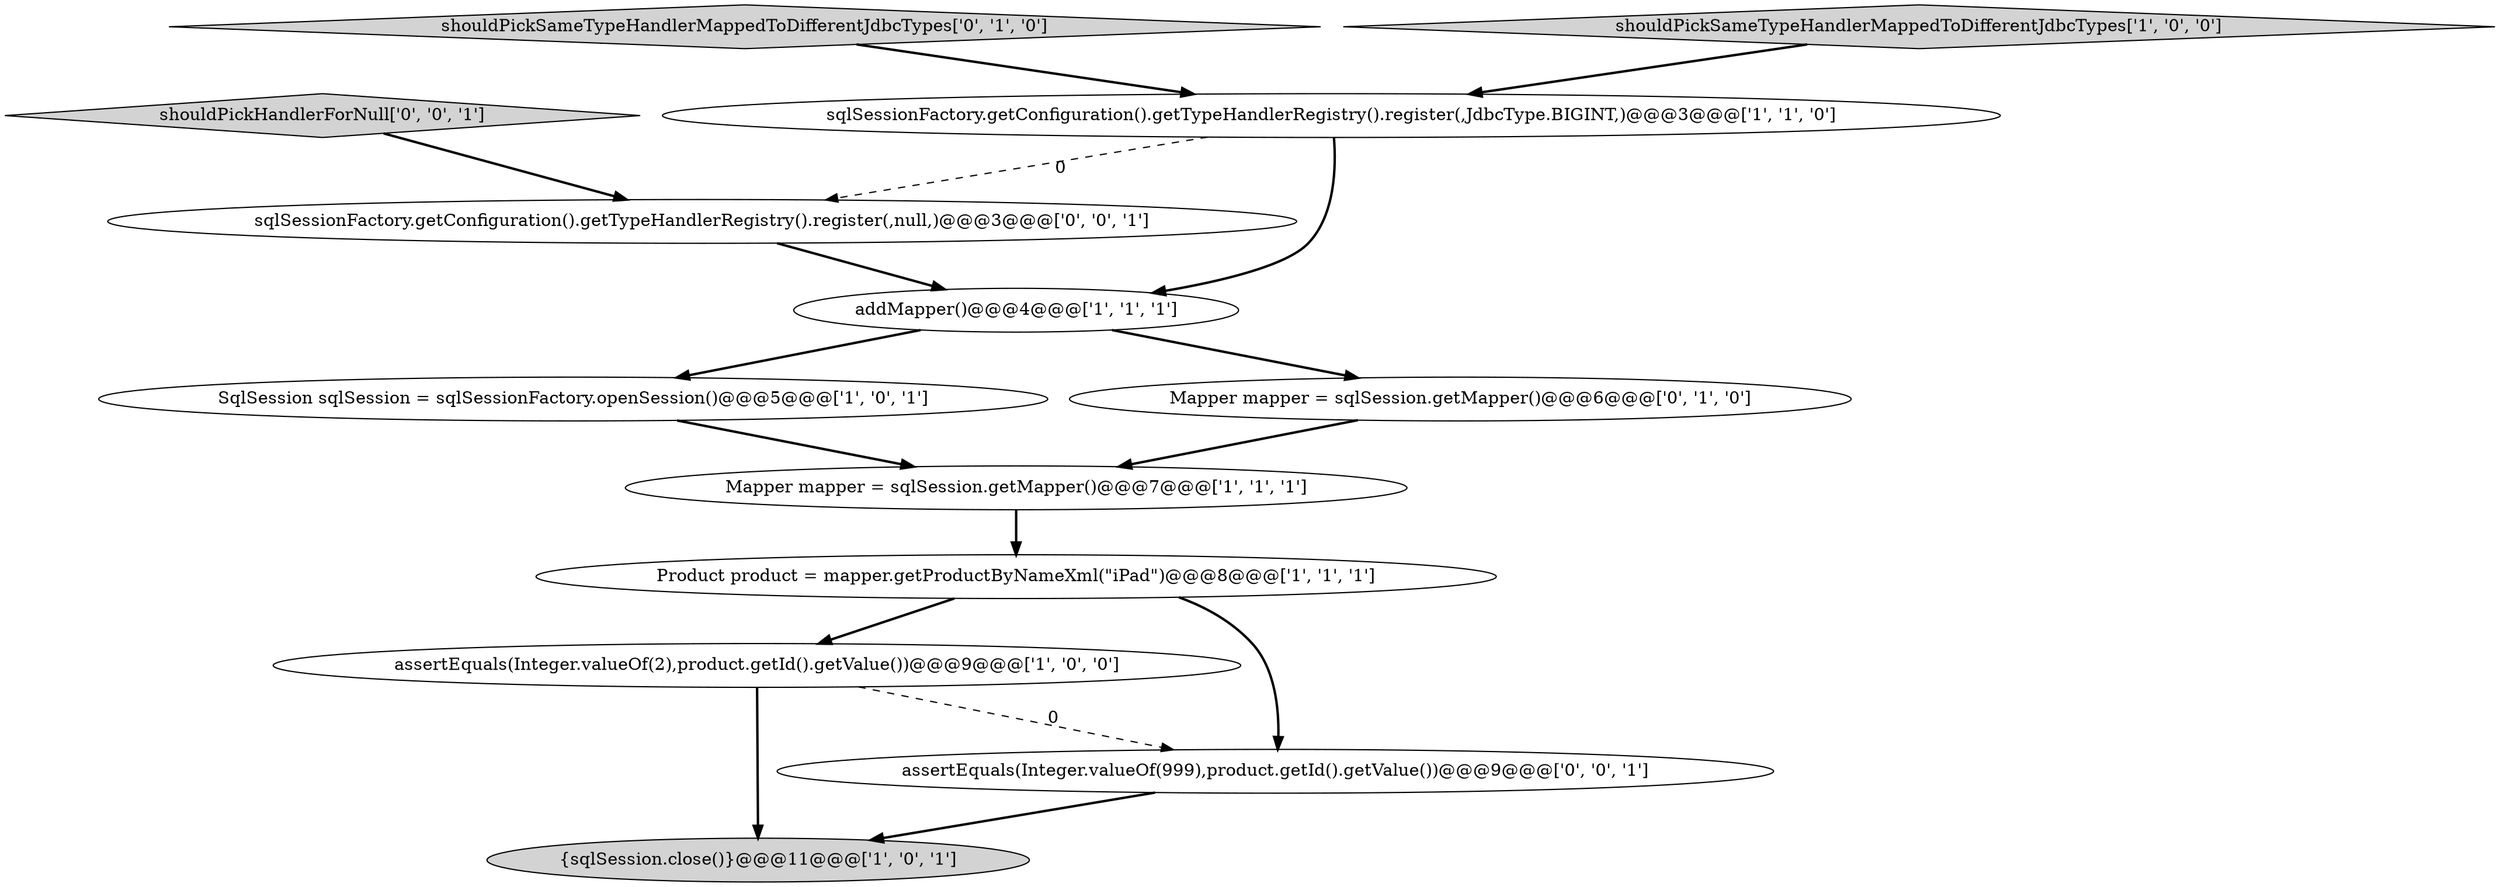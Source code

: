 digraph {
4 [style = filled, label = "assertEquals(Integer.valueOf(2),product.getId().getValue())@@@9@@@['1', '0', '0']", fillcolor = white, shape = ellipse image = "AAA0AAABBB1BBB"];
2 [style = filled, label = "SqlSession sqlSession = sqlSessionFactory.openSession()@@@5@@@['1', '0', '1']", fillcolor = white, shape = ellipse image = "AAA0AAABBB1BBB"];
9 [style = filled, label = "shouldPickSameTypeHandlerMappedToDifferentJdbcTypes['0', '1', '0']", fillcolor = lightgray, shape = diamond image = "AAA0AAABBB2BBB"];
6 [style = filled, label = "Mapper mapper = sqlSession.getMapper()@@@7@@@['1', '1', '1']", fillcolor = white, shape = ellipse image = "AAA0AAABBB1BBB"];
8 [style = filled, label = "Mapper mapper = sqlSession.getMapper()@@@6@@@['0', '1', '0']", fillcolor = white, shape = ellipse image = "AAA0AAABBB2BBB"];
10 [style = filled, label = "assertEquals(Integer.valueOf(999),product.getId().getValue())@@@9@@@['0', '0', '1']", fillcolor = white, shape = ellipse image = "AAA0AAABBB3BBB"];
5 [style = filled, label = "shouldPickSameTypeHandlerMappedToDifferentJdbcTypes['1', '0', '0']", fillcolor = lightgray, shape = diamond image = "AAA0AAABBB1BBB"];
7 [style = filled, label = "sqlSessionFactory.getConfiguration().getTypeHandlerRegistry().register(,JdbcType.BIGINT,)@@@3@@@['1', '1', '0']", fillcolor = white, shape = ellipse image = "AAA0AAABBB1BBB"];
0 [style = filled, label = "{sqlSession.close()}@@@11@@@['1', '0', '1']", fillcolor = lightgray, shape = ellipse image = "AAA0AAABBB1BBB"];
1 [style = filled, label = "addMapper()@@@4@@@['1', '1', '1']", fillcolor = white, shape = ellipse image = "AAA0AAABBB1BBB"];
12 [style = filled, label = "sqlSessionFactory.getConfiguration().getTypeHandlerRegistry().register(,null,)@@@3@@@['0', '0', '1']", fillcolor = white, shape = ellipse image = "AAA0AAABBB3BBB"];
3 [style = filled, label = "Product product = mapper.getProductByNameXml(\"iPad\")@@@8@@@['1', '1', '1']", fillcolor = white, shape = ellipse image = "AAA0AAABBB1BBB"];
11 [style = filled, label = "shouldPickHandlerForNull['0', '0', '1']", fillcolor = lightgray, shape = diamond image = "AAA0AAABBB3BBB"];
7->12 [style = dashed, label="0"];
6->3 [style = bold, label=""];
5->7 [style = bold, label=""];
3->10 [style = bold, label=""];
1->2 [style = bold, label=""];
8->6 [style = bold, label=""];
11->12 [style = bold, label=""];
7->1 [style = bold, label=""];
1->8 [style = bold, label=""];
4->10 [style = dashed, label="0"];
9->7 [style = bold, label=""];
12->1 [style = bold, label=""];
3->4 [style = bold, label=""];
2->6 [style = bold, label=""];
10->0 [style = bold, label=""];
4->0 [style = bold, label=""];
}
